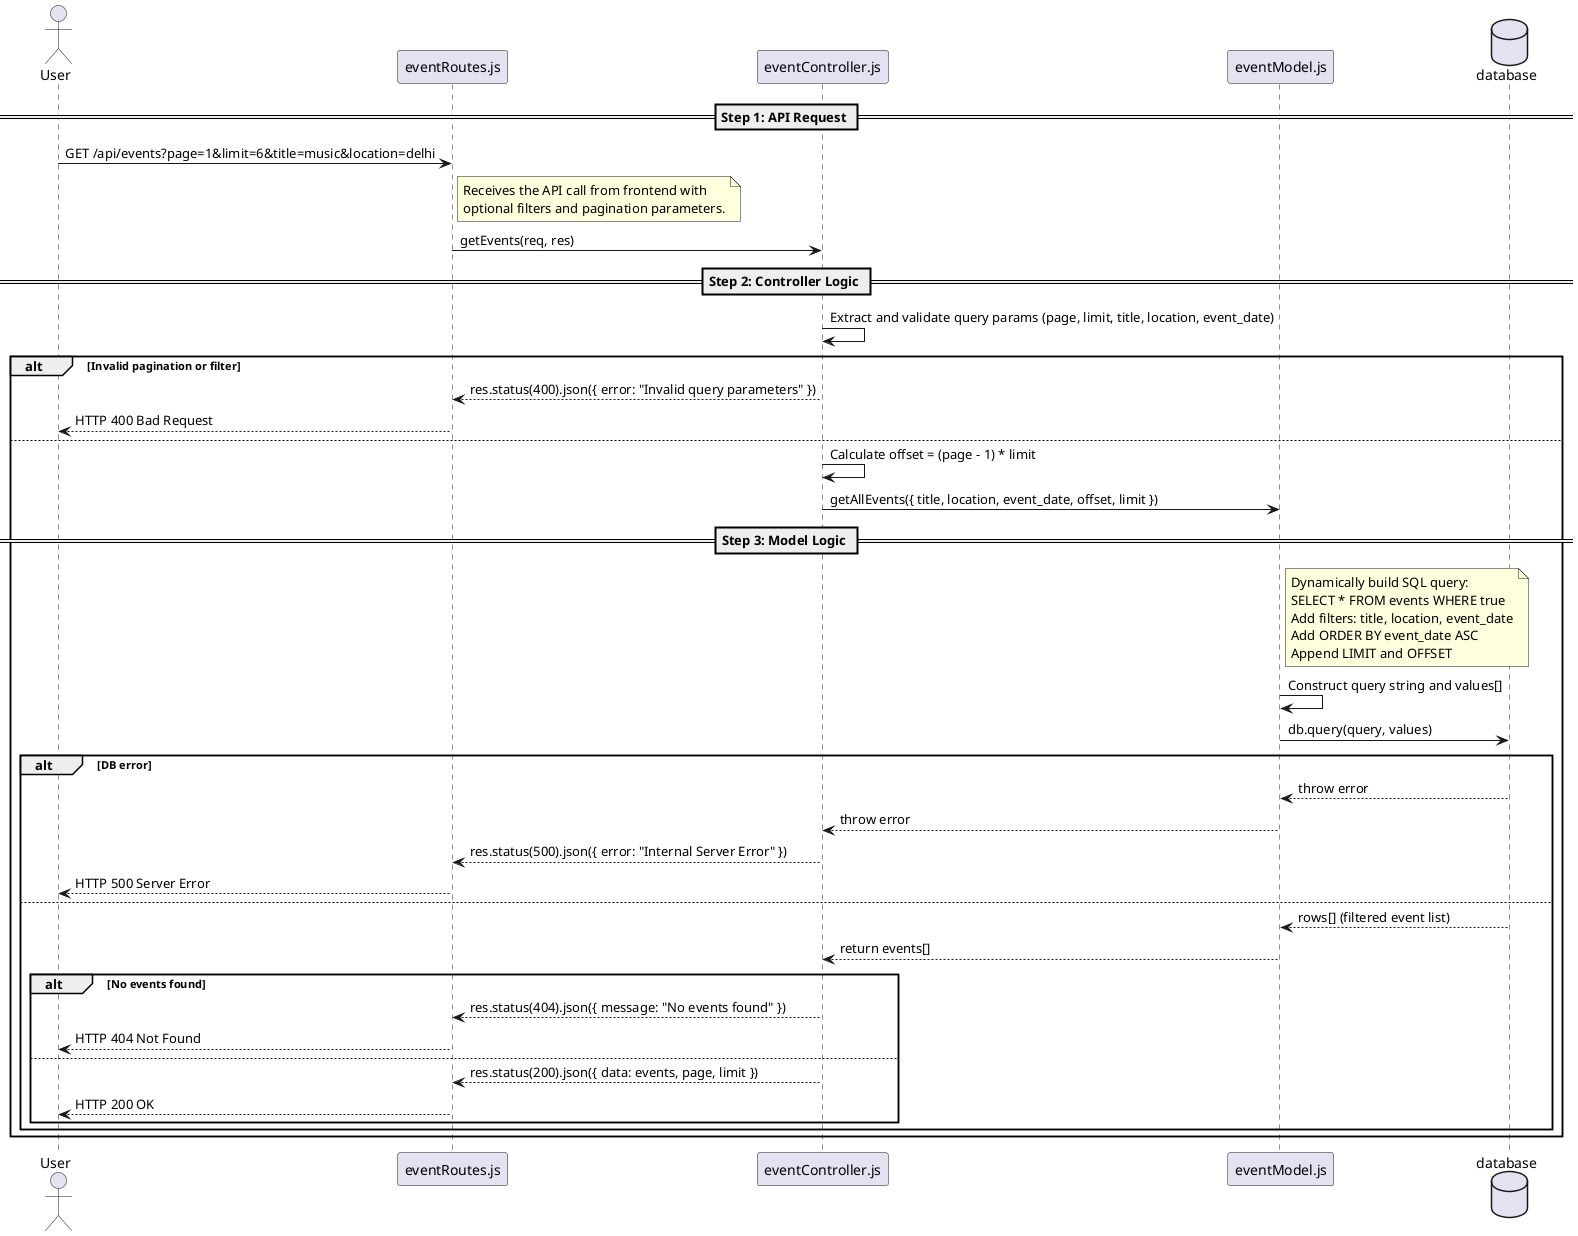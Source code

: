 @startuml GET_All_Events

actor Dev as "User"

participant "eventRoutes.js" as Route
participant "eventController.js" as Controller
participant "eventModel.js" as Model
database "database" as DB

== Step 1: API Request ==
Dev -> Route : GET /api/events?page=1&limit=6&title=music&location=delhi

note right of Route
Receives the API call from frontend with
optional filters and pagination parameters.
end note

Route -> Controller : getEvents(req, res)

== Step 2: Controller Logic ==
Controller -> Controller : Extract and validate query params (page, limit, title, location, event_date)

alt Invalid pagination or filter
    Controller --> Route : res.status(400).json({ error: "Invalid query parameters" })
    Route --> Dev : HTTP 400 Bad Request
else
    Controller -> Controller : Calculate offset = (page - 1) * limit
    Controller -> Model : getAllEvents({ title, location, event_date, offset, limit })

    == Step 3: Model Logic ==
    note right of Model
    Dynamically build SQL query:
    SELECT * FROM events WHERE true
    Add filters: title, location, event_date
    Add ORDER BY event_date ASC
    Append LIMIT and OFFSET
    end note

    Model -> Model : Construct query string and values[]
    Model -> DB : db.query(query, values)

    alt DB error
        DB --> Model : throw error
        Model --> Controller : throw error
        Controller --> Route : res.status(500).json({ error: "Internal Server Error" })
        Route --> Dev : HTTP 500 Server Error
    else
        DB --> Model : rows[] (filtered event list)
        Model --> Controller : return events[]

        alt No events found
            Controller --> Route : res.status(404).json({ message: "No events found" })
            Route --> Dev : HTTP 404 Not Found
        else
            Controller --> Route : res.status(200).json({ data: events, page, limit })
            Route --> Dev : HTTP 200 OK
        end
    end
end

@enduml
